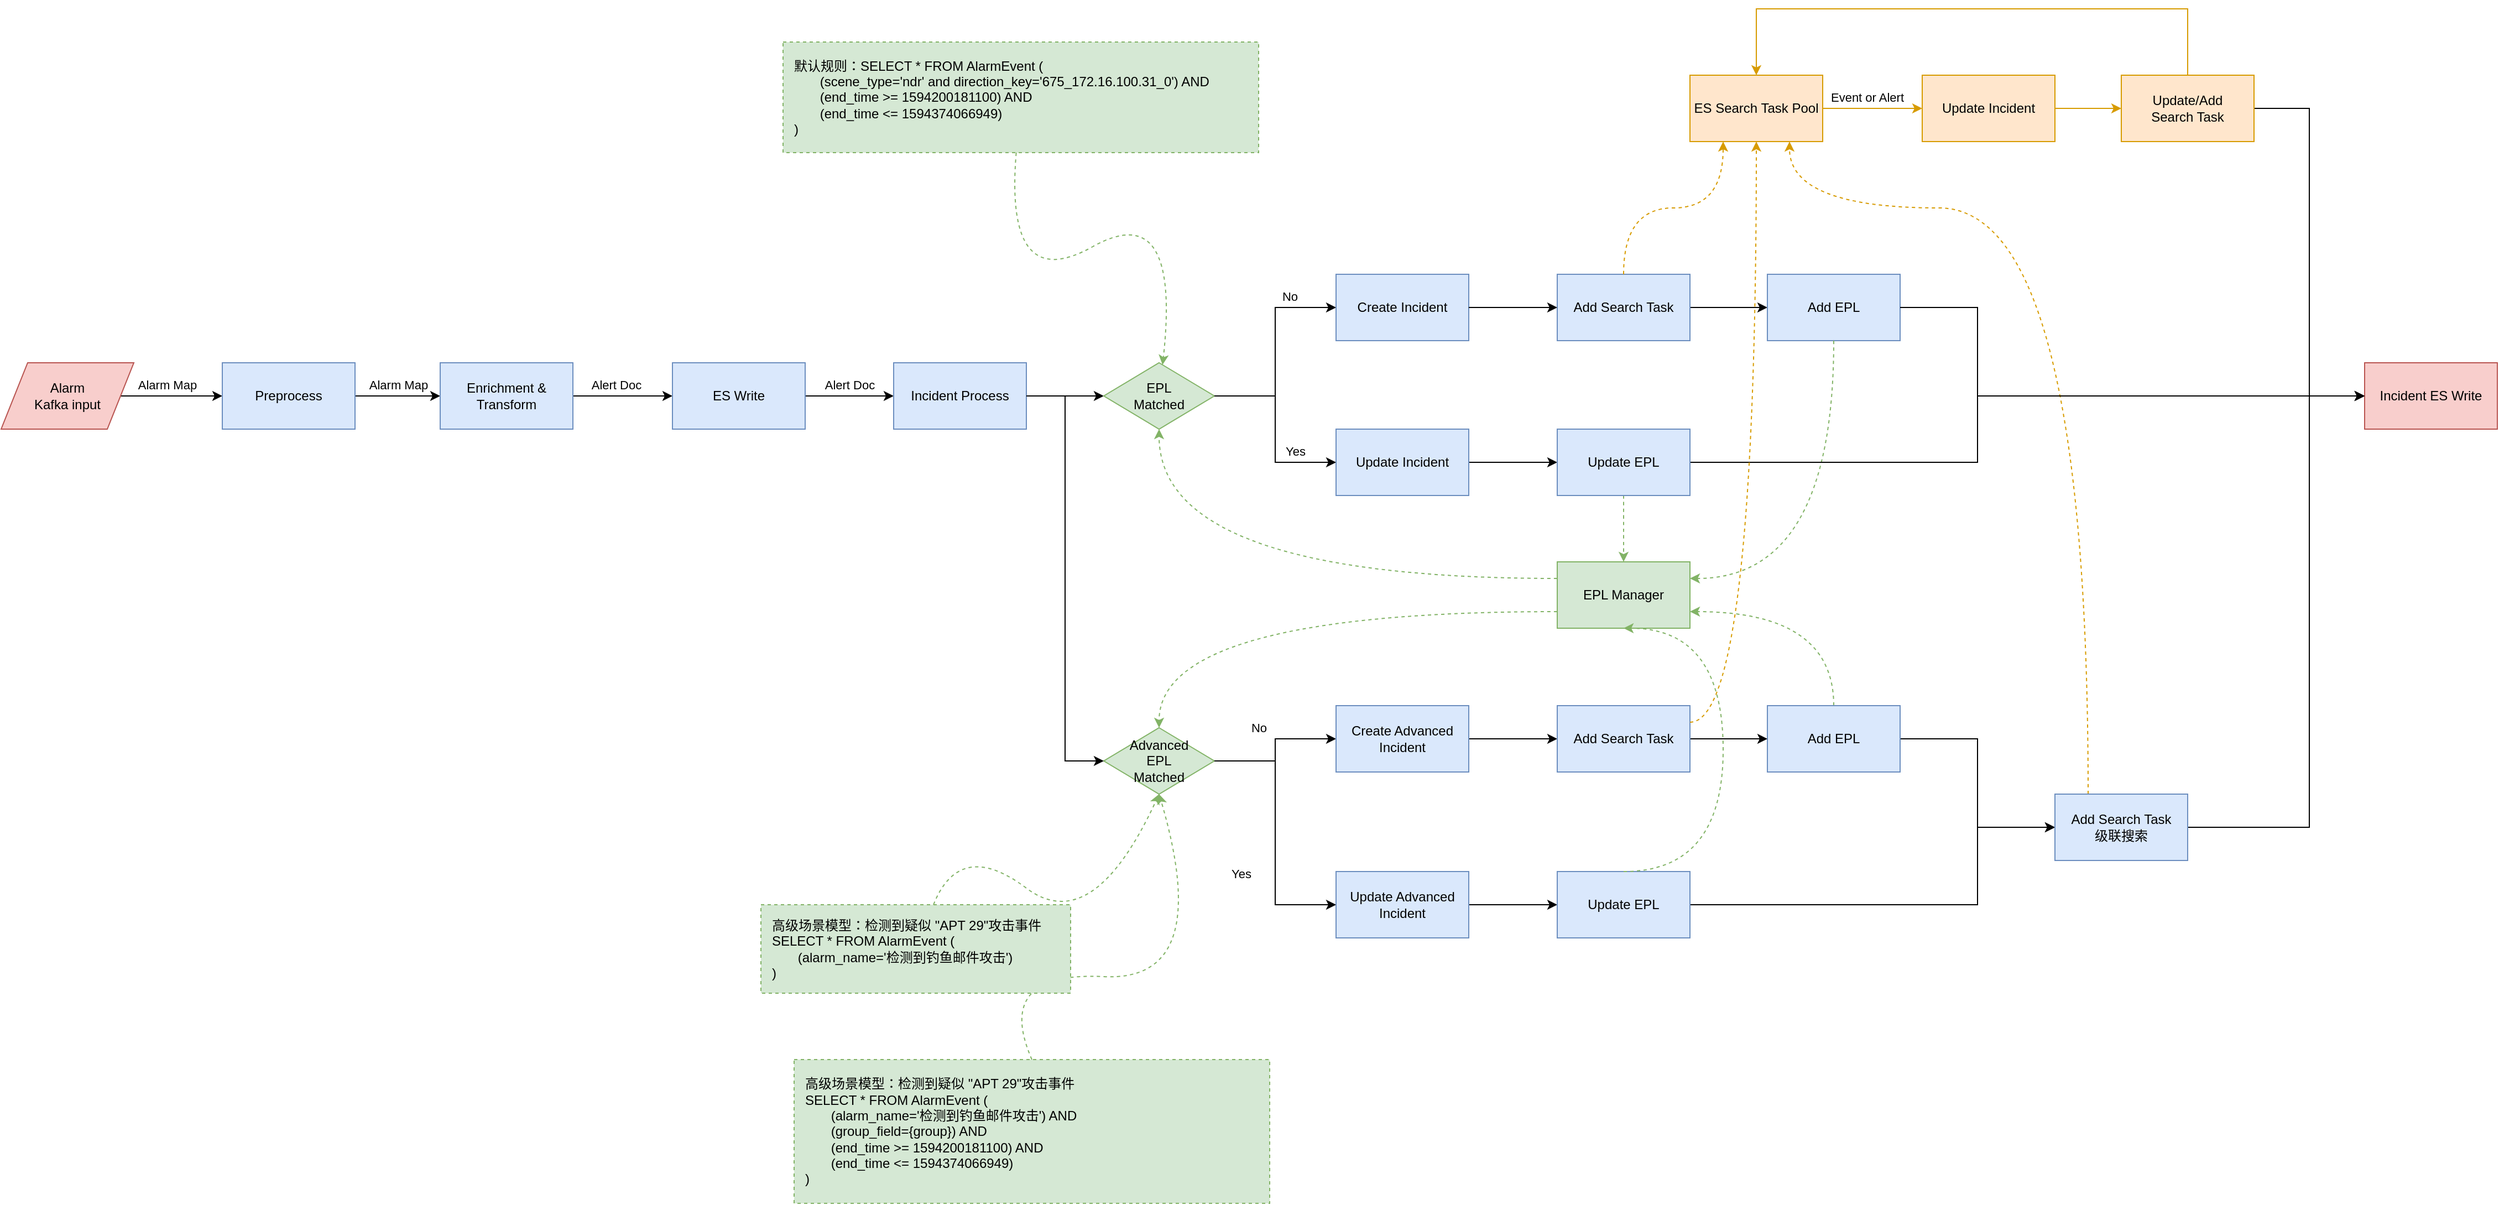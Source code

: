 <mxfile version="13.4.1" type="github">
  <diagram id="548megTz474zO9859vnw" name="Page-1">
    <mxGraphModel dx="2586" dy="1722" grid="1" gridSize="10" guides="1" tooltips="1" connect="1" arrows="1" fold="1" page="1" pageScale="1" pageWidth="827" pageHeight="1169" math="0" shadow="0">
      <root>
        <mxCell id="0" />
        <mxCell id="1" parent="0" />
        <mxCell id="gT7Rm--VZ4cZVHD1lHY0-90" value="" style="edgeStyle=orthogonalEdgeStyle;rounded=0;orthogonalLoop=1;jettySize=auto;html=1;entryX=0.75;entryY=1;entryDx=0;entryDy=0;dashed=1;fillColor=#ffe6cc;strokeColor=#d79b00;exitX=0.25;exitY=0;exitDx=0;exitDy=0;curved=1;" edge="1" parent="1" source="gT7Rm--VZ4cZVHD1lHY0-72" target="gT7Rm--VZ4cZVHD1lHY0-86">
          <mxGeometry relative="1" as="geometry">
            <mxPoint x="560" y="515.0" as="sourcePoint" />
            <mxPoint x="620" y="-10" as="targetPoint" />
            <Array as="points">
              <mxPoint x="910" y="40" />
              <mxPoint x="640" y="40" />
            </Array>
          </mxGeometry>
        </mxCell>
        <mxCell id="gT7Rm--VZ4cZVHD1lHY0-5" value="" style="edgeStyle=orthogonalEdgeStyle;rounded=0;orthogonalLoop=1;jettySize=auto;html=1;" edge="1" parent="1" source="gT7Rm--VZ4cZVHD1lHY0-1" target="gT7Rm--VZ4cZVHD1lHY0-3">
          <mxGeometry relative="1" as="geometry" />
        </mxCell>
        <mxCell id="gT7Rm--VZ4cZVHD1lHY0-6" value="Alarm Map" style="edgeLabel;html=1;align=center;verticalAlign=middle;resizable=0;points=[];" vertex="1" connectable="0" parent="gT7Rm--VZ4cZVHD1lHY0-5">
          <mxGeometry x="-0.239" y="3" relative="1" as="geometry">
            <mxPoint x="7.14" y="-7" as="offset" />
          </mxGeometry>
        </mxCell>
        <mxCell id="gT7Rm--VZ4cZVHD1lHY0-1" value="Alarm&lt;br&gt;Kafka input" style="shape=parallelogram;perimeter=parallelogramPerimeter;whiteSpace=wrap;html=1;fillColor=#f8cecc;strokeColor=#b85450;" vertex="1" parent="1">
          <mxGeometry x="-977" y="180" width="120" height="60" as="geometry" />
        </mxCell>
        <mxCell id="gT7Rm--VZ4cZVHD1lHY0-8" value="" style="edgeStyle=orthogonalEdgeStyle;rounded=0;orthogonalLoop=1;jettySize=auto;html=1;" edge="1" parent="1" source="gT7Rm--VZ4cZVHD1lHY0-3" target="gT7Rm--VZ4cZVHD1lHY0-7">
          <mxGeometry relative="1" as="geometry" />
        </mxCell>
        <mxCell id="gT7Rm--VZ4cZVHD1lHY0-11" value="Alert Doc" style="edgeLabel;html=1;align=center;verticalAlign=middle;resizable=0;points=[];" vertex="1" connectable="0" parent="gT7Rm--VZ4cZVHD1lHY0-8">
          <mxGeometry x="-0.262" y="2" relative="1" as="geometry">
            <mxPoint x="207.17" y="-8" as="offset" />
          </mxGeometry>
        </mxCell>
        <mxCell id="gT7Rm--VZ4cZVHD1lHY0-3" value="Preprocess" style="rounded=0;whiteSpace=wrap;html=1;fillColor=#dae8fc;strokeColor=#6c8ebf;" vertex="1" parent="1">
          <mxGeometry x="-777" y="180" width="120" height="60" as="geometry" />
        </mxCell>
        <mxCell id="gT7Rm--VZ4cZVHD1lHY0-10" value="" style="edgeStyle=orthogonalEdgeStyle;rounded=0;orthogonalLoop=1;jettySize=auto;html=1;" edge="1" parent="1" source="gT7Rm--VZ4cZVHD1lHY0-7" target="gT7Rm--VZ4cZVHD1lHY0-9">
          <mxGeometry relative="1" as="geometry" />
        </mxCell>
        <mxCell id="gT7Rm--VZ4cZVHD1lHY0-7" value="Enrichment &amp;amp; Transform" style="rounded=0;whiteSpace=wrap;html=1;fillColor=#dae8fc;strokeColor=#6c8ebf;" vertex="1" parent="1">
          <mxGeometry x="-580" y="180" width="120" height="60" as="geometry" />
        </mxCell>
        <mxCell id="gT7Rm--VZ4cZVHD1lHY0-15" value="" style="edgeStyle=orthogonalEdgeStyle;rounded=0;orthogonalLoop=1;jettySize=auto;html=1;" edge="1" parent="1" source="gT7Rm--VZ4cZVHD1lHY0-9" target="gT7Rm--VZ4cZVHD1lHY0-14">
          <mxGeometry relative="1" as="geometry" />
        </mxCell>
        <mxCell id="gT7Rm--VZ4cZVHD1lHY0-9" value="ES Write" style="rounded=0;whiteSpace=wrap;html=1;fillColor=#dae8fc;strokeColor=#6c8ebf;" vertex="1" parent="1">
          <mxGeometry x="-370" y="180" width="120" height="60" as="geometry" />
        </mxCell>
        <mxCell id="gT7Rm--VZ4cZVHD1lHY0-18" value="" style="edgeStyle=orthogonalEdgeStyle;rounded=0;orthogonalLoop=1;jettySize=auto;html=1;" edge="1" parent="1" source="gT7Rm--VZ4cZVHD1lHY0-14" target="gT7Rm--VZ4cZVHD1lHY0-17">
          <mxGeometry relative="1" as="geometry" />
        </mxCell>
        <mxCell id="gT7Rm--VZ4cZVHD1lHY0-14" value="Incident Process" style="rounded=0;whiteSpace=wrap;html=1;fillColor=#dae8fc;strokeColor=#6c8ebf;" vertex="1" parent="1">
          <mxGeometry x="-170" y="180" width="120" height="60" as="geometry" />
        </mxCell>
        <mxCell id="gT7Rm--VZ4cZVHD1lHY0-12" value="Alarm Map" style="edgeLabel;html=1;align=center;verticalAlign=middle;resizable=0;points=[];" vertex="1" connectable="0" parent="1">
          <mxGeometry x="-609.998" y="200" as="geometry">
            <mxPoint x="-8" as="offset" />
          </mxGeometry>
        </mxCell>
        <mxCell id="gT7Rm--VZ4cZVHD1lHY0-27" value="" style="edgeStyle=orthogonalEdgeStyle;rounded=0;orthogonalLoop=1;jettySize=auto;html=1;" edge="1" parent="1" source="gT7Rm--VZ4cZVHD1lHY0-54" target="gT7Rm--VZ4cZVHD1lHY0-23">
          <mxGeometry relative="1" as="geometry" />
        </mxCell>
        <mxCell id="gT7Rm--VZ4cZVHD1lHY0-13" value="Create Incident" style="rounded=0;whiteSpace=wrap;html=1;fillColor=#dae8fc;strokeColor=#6c8ebf;" vertex="1" parent="1">
          <mxGeometry x="230" y="100" width="120" height="60" as="geometry" />
        </mxCell>
        <mxCell id="gT7Rm--VZ4cZVHD1lHY0-16" value="Alert Doc" style="edgeLabel;html=1;align=center;verticalAlign=middle;resizable=0;points=[];" vertex="1" connectable="0" parent="1">
          <mxGeometry x="-209.997" y="200" as="geometry" />
        </mxCell>
        <mxCell id="gT7Rm--VZ4cZVHD1lHY0-17" value="EPL&lt;br&gt;Matched" style="rhombus;whiteSpace=wrap;html=1;fillColor=#d5e8d4;strokeColor=#82b366;" vertex="1" parent="1">
          <mxGeometry x="20" y="180" width="100" height="60" as="geometry" />
        </mxCell>
        <mxCell id="gT7Rm--VZ4cZVHD1lHY0-21" value="" style="edgeStyle=orthogonalEdgeStyle;rounded=0;orthogonalLoop=1;jettySize=auto;html=1;exitX=1;exitY=0.5;exitDx=0;exitDy=0;entryX=0;entryY=0.5;entryDx=0;entryDy=0;" edge="1" parent="1" source="gT7Rm--VZ4cZVHD1lHY0-17" target="gT7Rm--VZ4cZVHD1lHY0-13">
          <mxGeometry relative="1" as="geometry">
            <mxPoint x="-40" y="220" as="sourcePoint" />
            <mxPoint x="20" y="220" as="targetPoint" />
          </mxGeometry>
        </mxCell>
        <mxCell id="gT7Rm--VZ4cZVHD1lHY0-22" value="No" style="edgeLabel;html=1;align=center;verticalAlign=middle;resizable=0;points=[];" vertex="1" connectable="0" parent="gT7Rm--VZ4cZVHD1lHY0-21">
          <mxGeometry x="0.515" relative="1" as="geometry">
            <mxPoint x="3.45" y="-10.03" as="offset" />
          </mxGeometry>
        </mxCell>
        <mxCell id="gT7Rm--VZ4cZVHD1lHY0-23" value="Add EPL" style="rounded=0;whiteSpace=wrap;html=1;fillColor=#dae8fc;strokeColor=#6c8ebf;" vertex="1" parent="1">
          <mxGeometry x="620" y="100" width="120" height="60" as="geometry" />
        </mxCell>
        <mxCell id="gT7Rm--VZ4cZVHD1lHY0-58" value="" style="edgeStyle=orthogonalEdgeStyle;rounded=0;orthogonalLoop=1;jettySize=auto;html=1;strokeWidth=1;fillColor=#d5e8d4;strokeColor=#82b366;dashed=1;exitX=0;exitY=0.75;exitDx=0;exitDy=0;entryX=0.5;entryY=0;entryDx=0;entryDy=0;curved=1;" edge="1" parent="1" source="gT7Rm--VZ4cZVHD1lHY0-24" target="gT7Rm--VZ4cZVHD1lHY0-39">
          <mxGeometry relative="1" as="geometry">
            <mxPoint x="630" y="390" as="targetPoint" />
          </mxGeometry>
        </mxCell>
        <mxCell id="gT7Rm--VZ4cZVHD1lHY0-24" value="EPL Manager" style="rounded=0;whiteSpace=wrap;html=1;fillColor=#d5e8d4;strokeColor=#82b366;" vertex="1" parent="1">
          <mxGeometry x="430" y="360" width="120" height="60" as="geometry" />
        </mxCell>
        <mxCell id="gT7Rm--VZ4cZVHD1lHY0-25" value="" style="edgeStyle=orthogonalEdgeStyle;rounded=0;orthogonalLoop=1;jettySize=auto;html=1;exitX=0;exitY=0.25;exitDx=0;exitDy=0;dashed=1;entryX=0.5;entryY=1;entryDx=0;entryDy=0;fillColor=#d5e8d4;strokeColor=#82b366;curved=1;" edge="1" parent="1" source="gT7Rm--VZ4cZVHD1lHY0-24" target="gT7Rm--VZ4cZVHD1lHY0-17">
          <mxGeometry relative="1" as="geometry">
            <mxPoint x="-40" y="220" as="sourcePoint" />
            <mxPoint x="60" y="250" as="targetPoint" />
          </mxGeometry>
        </mxCell>
        <mxCell id="gT7Rm--VZ4cZVHD1lHY0-26" value="" style="edgeStyle=orthogonalEdgeStyle;rounded=0;orthogonalLoop=1;jettySize=auto;html=1;entryX=1;entryY=0.25;entryDx=0;entryDy=0;dashed=1;fillColor=#d5e8d4;strokeColor=#82b366;exitX=0.5;exitY=1;exitDx=0;exitDy=0;curved=1;" edge="1" parent="1" source="gT7Rm--VZ4cZVHD1lHY0-23" target="gT7Rm--VZ4cZVHD1lHY0-24">
          <mxGeometry relative="1" as="geometry">
            <mxPoint x="460" y="180" as="sourcePoint" />
            <mxPoint x="70" y="190" as="targetPoint" />
          </mxGeometry>
        </mxCell>
        <mxCell id="gT7Rm--VZ4cZVHD1lHY0-32" value="" style="edgeStyle=orthogonalEdgeStyle;rounded=0;orthogonalLoop=1;jettySize=auto;html=1;" edge="1" parent="1" source="gT7Rm--VZ4cZVHD1lHY0-28" target="gT7Rm--VZ4cZVHD1lHY0-31">
          <mxGeometry relative="1" as="geometry" />
        </mxCell>
        <mxCell id="gT7Rm--VZ4cZVHD1lHY0-38" style="edgeStyle=orthogonalEdgeStyle;rounded=0;orthogonalLoop=1;jettySize=auto;html=1;exitX=0.5;exitY=1;exitDx=0;exitDy=0;dashed=1;entryX=0.5;entryY=0;entryDx=0;entryDy=0;fillColor=#d5e8d4;strokeColor=#82b366;curved=1;" edge="1" parent="1" source="gT7Rm--VZ4cZVHD1lHY0-31" target="gT7Rm--VZ4cZVHD1lHY0-24">
          <mxGeometry relative="1" as="geometry">
            <mxPoint x="130" y="390" as="targetPoint" />
          </mxGeometry>
        </mxCell>
        <mxCell id="gT7Rm--VZ4cZVHD1lHY0-28" value="Update Incident" style="rounded=0;whiteSpace=wrap;html=1;fillColor=#dae8fc;strokeColor=#6c8ebf;" vertex="1" parent="1">
          <mxGeometry x="230" y="240" width="120" height="60" as="geometry" />
        </mxCell>
        <mxCell id="gT7Rm--VZ4cZVHD1lHY0-29" value="" style="edgeStyle=orthogonalEdgeStyle;rounded=0;orthogonalLoop=1;jettySize=auto;html=1;entryX=0;entryY=0.5;entryDx=0;entryDy=0;exitX=1;exitY=0.5;exitDx=0;exitDy=0;" edge="1" parent="1" source="gT7Rm--VZ4cZVHD1lHY0-17" target="gT7Rm--VZ4cZVHD1lHY0-28">
          <mxGeometry relative="1" as="geometry">
            <mxPoint x="120" y="210" as="sourcePoint" />
            <mxPoint x="240" y="160" as="targetPoint" />
          </mxGeometry>
        </mxCell>
        <mxCell id="gT7Rm--VZ4cZVHD1lHY0-30" value="Yes" style="edgeLabel;html=1;align=center;verticalAlign=middle;resizable=0;points=[];" vertex="1" connectable="0" parent="gT7Rm--VZ4cZVHD1lHY0-29">
          <mxGeometry x="0.515" relative="1" as="geometry">
            <mxPoint x="3.45" y="-10.03" as="offset" />
          </mxGeometry>
        </mxCell>
        <mxCell id="gT7Rm--VZ4cZVHD1lHY0-37" style="edgeStyle=orthogonalEdgeStyle;rounded=0;orthogonalLoop=1;jettySize=auto;html=1;exitX=1;exitY=0.5;exitDx=0;exitDy=0;entryX=0;entryY=0.5;entryDx=0;entryDy=0;" edge="1" parent="1" source="gT7Rm--VZ4cZVHD1lHY0-31" target="gT7Rm--VZ4cZVHD1lHY0-33">
          <mxGeometry relative="1" as="geometry">
            <Array as="points">
              <mxPoint x="810" y="270" />
              <mxPoint x="810" y="210" />
            </Array>
          </mxGeometry>
        </mxCell>
        <mxCell id="gT7Rm--VZ4cZVHD1lHY0-31" value="Update EPL" style="rounded=0;whiteSpace=wrap;html=1;fillColor=#dae8fc;strokeColor=#6c8ebf;" vertex="1" parent="1">
          <mxGeometry x="430" y="240" width="120" height="60" as="geometry" />
        </mxCell>
        <mxCell id="gT7Rm--VZ4cZVHD1lHY0-33" value="Incident ES Write" style="rounded=0;whiteSpace=wrap;html=1;fillColor=#f8cecc;strokeColor=#b85450;" vertex="1" parent="1">
          <mxGeometry x="1160" y="180" width="120" height="60" as="geometry" />
        </mxCell>
        <mxCell id="gT7Rm--VZ4cZVHD1lHY0-36" value="" style="edgeStyle=orthogonalEdgeStyle;rounded=0;orthogonalLoop=1;jettySize=auto;html=1;exitX=1;exitY=0.5;exitDx=0;exitDy=0;entryX=0;entryY=0.5;entryDx=0;entryDy=0;" edge="1" parent="1" source="gT7Rm--VZ4cZVHD1lHY0-23" target="gT7Rm--VZ4cZVHD1lHY0-33">
          <mxGeometry relative="1" as="geometry">
            <mxPoint x="360" y="160" as="sourcePoint" />
            <mxPoint x="410" y="160" as="targetPoint" />
            <Array as="points">
              <mxPoint x="810" y="130" />
              <mxPoint x="810" y="210" />
            </Array>
          </mxGeometry>
        </mxCell>
        <mxCell id="gT7Rm--VZ4cZVHD1lHY0-51" value="" style="edgeStyle=orthogonalEdgeStyle;rounded=0;orthogonalLoop=1;jettySize=auto;html=1;entryX=0;entryY=0.5;entryDx=0;entryDy=0;" edge="1" parent="1" source="gT7Rm--VZ4cZVHD1lHY0-39" target="gT7Rm--VZ4cZVHD1lHY0-49">
          <mxGeometry relative="1" as="geometry">
            <mxPoint x="740" y="580" as="targetPoint" />
          </mxGeometry>
        </mxCell>
        <mxCell id="gT7Rm--VZ4cZVHD1lHY0-59" value="No" style="edgeLabel;html=1;align=center;verticalAlign=middle;resizable=0;points=[];direction=east;" vertex="1" connectable="0" parent="gT7Rm--VZ4cZVHD1lHY0-51">
          <mxGeometry x="0.392" relative="1" as="geometry">
            <mxPoint x="-30.83" y="-10" as="offset" />
          </mxGeometry>
        </mxCell>
        <mxCell id="gT7Rm--VZ4cZVHD1lHY0-39" value="Advanced&lt;br&gt;EPL&lt;br&gt;Matched" style="rhombus;whiteSpace=wrap;html=1;fillColor=#d5e8d4;strokeColor=#82b366;direction=east;" vertex="1" parent="1">
          <mxGeometry x="20" y="510" width="100" height="60" as="geometry" />
        </mxCell>
        <mxCell id="gT7Rm--VZ4cZVHD1lHY0-43" value="默认规则：SELECT * FROM AlarmEvent (&lt;br&gt;&amp;nbsp; &amp;nbsp; &amp;nbsp; &amp;nbsp;(scene_type=&#39;ndr&#39; and direction_key=&#39;675_172.16.100.31_0&#39;) AND &lt;br&gt;&amp;nbsp; &amp;nbsp; &amp;nbsp; &amp;nbsp;(end_time &amp;gt;= 1594200181100) AND&lt;br&gt;&amp;nbsp; &amp;nbsp; &amp;nbsp; &amp;nbsp;(end_time &amp;lt;= 1594374066949)&lt;br&gt;)" style="text;html=1;align=left;verticalAlign=middle;whiteSpace=wrap;rounded=0;fillColor=#d5e8d4;strokeColor=#82b366;spacing=10;dashed=1;" vertex="1" parent="1">
          <mxGeometry x="-270" y="-110" width="430" height="100" as="geometry" />
        </mxCell>
        <mxCell id="gT7Rm--VZ4cZVHD1lHY0-45" value="" style="curved=1;endArrow=classic;html=1;dashed=1;fillColor=#d5e8d4;strokeColor=#82b366;" edge="1" parent="1" source="gT7Rm--VZ4cZVHD1lHY0-43" target="gT7Rm--VZ4cZVHD1lHY0-17">
          <mxGeometry width="50" height="50" relative="1" as="geometry">
            <mxPoint x="420" y="290" as="sourcePoint" />
            <mxPoint x="470" y="240" as="targetPoint" />
            <Array as="points">
              <mxPoint x="-70" y="120" />
              <mxPoint x="90" y="30" />
            </Array>
          </mxGeometry>
        </mxCell>
        <mxCell id="gT7Rm--VZ4cZVHD1lHY0-46" value="高级场景模型：检测到疑似 &quot;APT 29&quot;攻击事件&lt;br&gt;SELECT * FROM AlarmEvent (&lt;br&gt;&amp;nbsp; &amp;nbsp; &amp;nbsp; &amp;nbsp;(alarm_name=&#39;检测到钓鱼邮件攻击&#39;) AND&lt;br&gt;&amp;nbsp; &amp;nbsp; &amp;nbsp; &amp;nbsp;(group_field={group}) AND&amp;nbsp;&amp;nbsp;&lt;br&gt;&amp;nbsp; &amp;nbsp; &amp;nbsp; &amp;nbsp;(end_time &amp;gt;= 1594200181100) AND&lt;br&gt;&amp;nbsp; &amp;nbsp; &amp;nbsp; &amp;nbsp;(end_time &amp;lt;= 1594374066949)&lt;br&gt;)" style="text;html=1;align=left;verticalAlign=middle;whiteSpace=wrap;rounded=0;fillColor=#d5e8d4;strokeColor=#82b366;spacing=10;dashed=1;direction=east;" vertex="1" parent="1">
          <mxGeometry x="-260" y="810" width="430" height="130" as="geometry" />
        </mxCell>
        <mxCell id="gT7Rm--VZ4cZVHD1lHY0-48" value="" style="curved=1;endArrow=classic;html=1;dashed=1;exitX=0.5;exitY=0;exitDx=0;exitDy=0;entryX=0.5;entryY=1;entryDx=0;entryDy=0;fillColor=#d5e8d4;strokeColor=#82b366;" edge="1" parent="1" source="gT7Rm--VZ4cZVHD1lHY0-46" target="gT7Rm--VZ4cZVHD1lHY0-39">
          <mxGeometry width="50" height="50" relative="1" as="geometry">
            <mxPoint x="88.12" y="750.99" as="sourcePoint" />
            <mxPoint x="-476.875" y="231.875" as="targetPoint" />
            <Array as="points">
              <mxPoint x="-80" y="730" />
              <mxPoint x="120" y="740" />
            </Array>
          </mxGeometry>
        </mxCell>
        <mxCell id="gT7Rm--VZ4cZVHD1lHY0-62" value="" style="edgeStyle=orthogonalEdgeStyle;rounded=0;orthogonalLoop=1;jettySize=auto;html=1;strokeWidth=1;" edge="1" parent="1" source="gT7Rm--VZ4cZVHD1lHY0-49" target="gT7Rm--VZ4cZVHD1lHY0-61">
          <mxGeometry relative="1" as="geometry" />
        </mxCell>
        <mxCell id="gT7Rm--VZ4cZVHD1lHY0-49" value="Create Advanced Incident" style="rounded=0;whiteSpace=wrap;html=1;fillColor=#dae8fc;strokeColor=#6c8ebf;direction=east;" vertex="1" parent="1">
          <mxGeometry x="230" y="490" width="120" height="60" as="geometry" />
        </mxCell>
        <mxCell id="gT7Rm--VZ4cZVHD1lHY0-54" value="Add Search Task&lt;br&gt;" style="rounded=0;whiteSpace=wrap;html=1;fillColor=#dae8fc;strokeColor=#6c8ebf;" vertex="1" parent="1">
          <mxGeometry x="430" y="100" width="120" height="60" as="geometry" />
        </mxCell>
        <mxCell id="gT7Rm--VZ4cZVHD1lHY0-55" value="" style="edgeStyle=orthogonalEdgeStyle;rounded=0;orthogonalLoop=1;jettySize=auto;html=1;" edge="1" parent="1" source="gT7Rm--VZ4cZVHD1lHY0-13" target="gT7Rm--VZ4cZVHD1lHY0-54">
          <mxGeometry relative="1" as="geometry">
            <mxPoint x="350" y="130" as="sourcePoint" />
            <mxPoint x="620" y="130" as="targetPoint" />
          </mxGeometry>
        </mxCell>
        <mxCell id="gT7Rm--VZ4cZVHD1lHY0-65" value="" style="edgeStyle=orthogonalEdgeStyle;rounded=0;orthogonalLoop=1;jettySize=auto;html=1;strokeWidth=1;entryX=1;entryY=0.75;entryDx=0;entryDy=0;exitX=0.5;exitY=0;exitDx=0;exitDy=0;fillColor=#d5e8d4;strokeColor=#82b366;dashed=1;curved=1;" edge="1" parent="1" source="gT7Rm--VZ4cZVHD1lHY0-60" target="gT7Rm--VZ4cZVHD1lHY0-24">
          <mxGeometry relative="1" as="geometry">
            <mxPoint x="220" y="410" as="targetPoint" />
          </mxGeometry>
        </mxCell>
        <mxCell id="gT7Rm--VZ4cZVHD1lHY0-81" value="" style="edgeStyle=orthogonalEdgeStyle;rounded=0;orthogonalLoop=1;jettySize=auto;html=1;strokeWidth=1;entryX=0;entryY=0.5;entryDx=0;entryDy=0;" edge="1" parent="1" source="gT7Rm--VZ4cZVHD1lHY0-60" target="gT7Rm--VZ4cZVHD1lHY0-72">
          <mxGeometry relative="1" as="geometry">
            <mxPoint x="820" y="520" as="targetPoint" />
          </mxGeometry>
        </mxCell>
        <mxCell id="gT7Rm--VZ4cZVHD1lHY0-60" value="Add EPL" style="rounded=0;whiteSpace=wrap;html=1;fillColor=#dae8fc;strokeColor=#6c8ebf;direction=east;" vertex="1" parent="1">
          <mxGeometry x="620" y="490" width="120" height="60" as="geometry" />
        </mxCell>
        <mxCell id="gT7Rm--VZ4cZVHD1lHY0-63" value="" style="edgeStyle=orthogonalEdgeStyle;rounded=0;orthogonalLoop=1;jettySize=auto;html=1;strokeWidth=1;" edge="1" parent="1" source="gT7Rm--VZ4cZVHD1lHY0-61" target="gT7Rm--VZ4cZVHD1lHY0-60">
          <mxGeometry relative="1" as="geometry" />
        </mxCell>
        <mxCell id="gT7Rm--VZ4cZVHD1lHY0-61" value="Add Search Task" style="rounded=0;whiteSpace=wrap;html=1;fillColor=#dae8fc;strokeColor=#6c8ebf;direction=east;" vertex="1" parent="1">
          <mxGeometry x="430" y="490" width="120" height="60" as="geometry" />
        </mxCell>
        <mxCell id="gT7Rm--VZ4cZVHD1lHY0-71" value="" style="edgeStyle=orthogonalEdgeStyle;rounded=0;orthogonalLoop=1;jettySize=auto;html=1;strokeWidth=1;" edge="1" parent="1" source="gT7Rm--VZ4cZVHD1lHY0-67" target="gT7Rm--VZ4cZVHD1lHY0-70">
          <mxGeometry relative="1" as="geometry" />
        </mxCell>
        <mxCell id="gT7Rm--VZ4cZVHD1lHY0-67" value="Update Advanced Incident" style="rounded=0;whiteSpace=wrap;html=1;fillColor=#dae8fc;strokeColor=#6c8ebf;direction=east;" vertex="1" parent="1">
          <mxGeometry x="230" y="640" width="120" height="60" as="geometry" />
        </mxCell>
        <mxCell id="gT7Rm--VZ4cZVHD1lHY0-68" value="" style="edgeStyle=orthogonalEdgeStyle;rounded=0;orthogonalLoop=1;jettySize=auto;html=1;entryX=0;entryY=0.5;entryDx=0;entryDy=0;exitX=1;exitY=0.5;exitDx=0;exitDy=0;" edge="1" parent="1" source="gT7Rm--VZ4cZVHD1lHY0-39" target="gT7Rm--VZ4cZVHD1lHY0-67">
          <mxGeometry relative="1" as="geometry">
            <mxPoint x="820" y="580" as="sourcePoint" />
            <mxPoint x="690" y="530" as="targetPoint" />
          </mxGeometry>
        </mxCell>
        <mxCell id="gT7Rm--VZ4cZVHD1lHY0-69" value="Yes" style="edgeLabel;html=1;align=center;verticalAlign=middle;resizable=0;points=[];direction=east;" vertex="1" connectable="0" parent="gT7Rm--VZ4cZVHD1lHY0-68">
          <mxGeometry x="0.392" relative="1" as="geometry">
            <mxPoint x="-30.83" y="-10" as="offset" />
          </mxGeometry>
        </mxCell>
        <mxCell id="gT7Rm--VZ4cZVHD1lHY0-79" value="" style="edgeStyle=orthogonalEdgeStyle;rounded=0;orthogonalLoop=1;jettySize=auto;html=1;strokeWidth=1;entryX=0;entryY=0.5;entryDx=0;entryDy=0;exitX=1;exitY=0.5;exitDx=0;exitDy=0;" edge="1" parent="1" source="gT7Rm--VZ4cZVHD1lHY0-70" target="gT7Rm--VZ4cZVHD1lHY0-72">
          <mxGeometry relative="1" as="geometry">
            <mxPoint x="630" y="650" as="targetPoint" />
            <Array as="points">
              <mxPoint x="810" y="670" />
              <mxPoint x="810" y="600" />
            </Array>
          </mxGeometry>
        </mxCell>
        <mxCell id="gT7Rm--VZ4cZVHD1lHY0-70" value="Update EPL" style="rounded=0;whiteSpace=wrap;html=1;fillColor=#dae8fc;strokeColor=#6c8ebf;direction=east;" vertex="1" parent="1">
          <mxGeometry x="430" y="640" width="120" height="60" as="geometry" />
        </mxCell>
        <mxCell id="gT7Rm--VZ4cZVHD1lHY0-82" value="" style="edgeStyle=orthogonalEdgeStyle;rounded=0;orthogonalLoop=1;jettySize=auto;html=1;strokeWidth=1;entryX=0;entryY=0.5;entryDx=0;entryDy=0;" edge="1" parent="1" source="gT7Rm--VZ4cZVHD1lHY0-72" target="gT7Rm--VZ4cZVHD1lHY0-33">
          <mxGeometry relative="1" as="geometry">
            <mxPoint x="1040" y="600" as="targetPoint" />
            <Array as="points">
              <mxPoint x="1110" y="600" />
              <mxPoint x="1110" y="210" />
            </Array>
          </mxGeometry>
        </mxCell>
        <mxCell id="gT7Rm--VZ4cZVHD1lHY0-72" value="Add Search Task&lt;br&gt;级联搜索" style="rounded=0;whiteSpace=wrap;html=1;fillColor=#dae8fc;strokeColor=#6c8ebf;direction=east;" vertex="1" parent="1">
          <mxGeometry x="880" y="570" width="120" height="60" as="geometry" />
        </mxCell>
        <mxCell id="gT7Rm--VZ4cZVHD1lHY0-73" value="" style="edgeStyle=orthogonalEdgeStyle;rounded=0;orthogonalLoop=1;jettySize=auto;html=1;exitX=1;exitY=0.5;exitDx=0;exitDy=0;entryX=0;entryY=0.5;entryDx=0;entryDy=0;" edge="1" parent="1" source="gT7Rm--VZ4cZVHD1lHY0-14" target="gT7Rm--VZ4cZVHD1lHY0-39">
          <mxGeometry relative="1" as="geometry">
            <mxPoint x="-40.0" y="220" as="sourcePoint" />
            <mxPoint x="30.0" y="220" as="targetPoint" />
          </mxGeometry>
        </mxCell>
        <mxCell id="gT7Rm--VZ4cZVHD1lHY0-74" value="高级场景模型：检测到疑似 &quot;APT 29&quot;攻击事件&lt;br&gt;SELECT * FROM AlarmEvent (&lt;br&gt;&amp;nbsp; &amp;nbsp; &amp;nbsp; &amp;nbsp;(alarm_name=&#39;检测到钓鱼邮件攻击&#39;)&amp;nbsp;&lt;br&gt;)" style="text;html=1;align=left;verticalAlign=middle;whiteSpace=wrap;rounded=0;fillColor=#d5e8d4;strokeColor=#82b366;spacing=10;dashed=1;direction=east;" vertex="1" parent="1">
          <mxGeometry x="-290" y="670" width="280" height="80" as="geometry" />
        </mxCell>
        <mxCell id="gT7Rm--VZ4cZVHD1lHY0-75" value="" style="curved=1;endArrow=classic;html=1;dashed=1;entryX=0.5;entryY=1;entryDx=0;entryDy=0;fillColor=#d5e8d4;strokeColor=#82b366;" edge="1" parent="1" source="gT7Rm--VZ4cZVHD1lHY0-74" target="gT7Rm--VZ4cZVHD1lHY0-39">
          <mxGeometry width="50" height="50" relative="1" as="geometry">
            <mxPoint x="-35" y="820" as="sourcePoint" />
            <mxPoint x="80" y="580" as="targetPoint" />
            <Array as="points">
              <mxPoint x="-110" y="610" />
              <mxPoint x="10" y="700" />
            </Array>
          </mxGeometry>
        </mxCell>
        <mxCell id="gT7Rm--VZ4cZVHD1lHY0-76" style="edgeStyle=orthogonalEdgeStyle;rounded=0;orthogonalLoop=1;jettySize=auto;html=1;exitX=0.5;exitY=0;exitDx=0;exitDy=0;dashed=1;entryX=0.5;entryY=1;entryDx=0;entryDy=0;fillColor=#d5e8d4;strokeColor=#82b366;curved=1;" edge="1" parent="1" source="gT7Rm--VZ4cZVHD1lHY0-70" target="gT7Rm--VZ4cZVHD1lHY0-24">
          <mxGeometry relative="1" as="geometry">
            <mxPoint x="500" y="310.0" as="sourcePoint" />
            <mxPoint x="500" y="370.0" as="targetPoint" />
            <Array as="points">
              <mxPoint x="580" y="640" />
              <mxPoint x="580" y="420" />
            </Array>
          </mxGeometry>
        </mxCell>
        <mxCell id="gT7Rm--VZ4cZVHD1lHY0-86" value="ES Search Task Pool" style="rounded=0;whiteSpace=wrap;html=1;fillColor=#ffe6cc;strokeColor=#d79b00;" vertex="1" parent="1">
          <mxGeometry x="550" y="-80" width="120" height="60" as="geometry" />
        </mxCell>
        <mxCell id="gT7Rm--VZ4cZVHD1lHY0-87" value="" style="edgeStyle=orthogonalEdgeStyle;rounded=0;orthogonalLoop=1;jettySize=auto;html=1;entryX=0.25;entryY=1;entryDx=0;entryDy=0;dashed=1;fillColor=#ffe6cc;strokeColor=#d79b00;curved=1;exitX=0.5;exitY=0;exitDx=0;exitDy=0;" edge="1" parent="1" source="gT7Rm--VZ4cZVHD1lHY0-54" target="gT7Rm--VZ4cZVHD1lHY0-86">
          <mxGeometry relative="1" as="geometry">
            <mxPoint x="510" y="90" as="sourcePoint" />
            <mxPoint x="560" y="385" as="targetPoint" />
            <Array as="points">
              <mxPoint x="490" y="40" />
              <mxPoint x="580" y="40" />
            </Array>
          </mxGeometry>
        </mxCell>
        <mxCell id="gT7Rm--VZ4cZVHD1lHY0-89" value="" style="edgeStyle=orthogonalEdgeStyle;rounded=0;orthogonalLoop=1;jettySize=auto;html=1;entryX=0.5;entryY=1;entryDx=0;entryDy=0;dashed=1;fillColor=#ffe6cc;strokeColor=#d79b00;exitX=1;exitY=0.25;exitDx=0;exitDy=0;curved=1;" edge="1" parent="1" source="gT7Rm--VZ4cZVHD1lHY0-61" target="gT7Rm--VZ4cZVHD1lHY0-86">
          <mxGeometry relative="1" as="geometry">
            <mxPoint x="560" y="125.0" as="sourcePoint" />
            <mxPoint x="630" y="2.274e-13" as="targetPoint" />
          </mxGeometry>
        </mxCell>
        <mxCell id="gT7Rm--VZ4cZVHD1lHY0-103" value="" style="edgeStyle=orthogonalEdgeStyle;rounded=0;sketch=0;orthogonalLoop=1;jettySize=auto;html=1;shadow=0;strokeWidth=1;fillColor=#ffe6cc;strokeColor=#d79b00;" edge="1" parent="1" source="gT7Rm--VZ4cZVHD1lHY0-91" target="gT7Rm--VZ4cZVHD1lHY0-102">
          <mxGeometry relative="1" as="geometry" />
        </mxCell>
        <mxCell id="gT7Rm--VZ4cZVHD1lHY0-91" value="Update Incident" style="rounded=0;whiteSpace=wrap;html=1;fillColor=#ffe6cc;strokeColor=#d79b00;" vertex="1" parent="1">
          <mxGeometry x="760" y="-80" width="120" height="60" as="geometry" />
        </mxCell>
        <mxCell id="gT7Rm--VZ4cZVHD1lHY0-97" value="" style="edgeStyle=orthogonalEdgeStyle;rounded=0;orthogonalLoop=1;jettySize=auto;html=1;exitX=1;exitY=0.5;exitDx=0;exitDy=0;entryX=0;entryY=0.5;entryDx=0;entryDy=0;fillColor=#ffe6cc;strokeColor=#d79b00;" edge="1" parent="1" source="gT7Rm--VZ4cZVHD1lHY0-86" target="gT7Rm--VZ4cZVHD1lHY0-91">
          <mxGeometry relative="1" as="geometry">
            <mxPoint x="360" y="140" as="sourcePoint" />
            <mxPoint x="440" y="140" as="targetPoint" />
          </mxGeometry>
        </mxCell>
        <mxCell id="gT7Rm--VZ4cZVHD1lHY0-98" value="Event or Alert" style="edgeLabel;html=1;align=center;verticalAlign=middle;resizable=0;points=[];" vertex="1" connectable="0" parent="gT7Rm--VZ4cZVHD1lHY0-97">
          <mxGeometry x="-0.186" y="-1" relative="1" as="geometry">
            <mxPoint x="3" y="-11" as="offset" />
          </mxGeometry>
        </mxCell>
        <mxCell id="gT7Rm--VZ4cZVHD1lHY0-100" value="" style="edgeStyle=orthogonalEdgeStyle;rounded=0;orthogonalLoop=1;jettySize=auto;html=1;exitX=1;exitY=0.5;exitDx=0;exitDy=0;entryX=0;entryY=0.5;entryDx=0;entryDy=0;" edge="1" parent="1" source="gT7Rm--VZ4cZVHD1lHY0-102" target="gT7Rm--VZ4cZVHD1lHY0-33">
          <mxGeometry relative="1" as="geometry">
            <mxPoint x="680" y="-40" as="sourcePoint" />
            <mxPoint x="820" y="-40" as="targetPoint" />
          </mxGeometry>
        </mxCell>
        <mxCell id="gT7Rm--VZ4cZVHD1lHY0-102" value="Update/Add&lt;br&gt;Search Task" style="rounded=0;whiteSpace=wrap;html=1;fillColor=#ffe6cc;strokeColor=#d79b00;" vertex="1" parent="1">
          <mxGeometry x="940" y="-80" width="120" height="60" as="geometry" />
        </mxCell>
        <mxCell id="gT7Rm--VZ4cZVHD1lHY0-106" value="" style="edgeStyle=orthogonalEdgeStyle;rounded=0;sketch=0;orthogonalLoop=1;jettySize=auto;html=1;shadow=0;strokeWidth=1;exitX=0.5;exitY=0;exitDx=0;exitDy=0;entryX=0.5;entryY=0;entryDx=0;entryDy=0;fillColor=#ffe6cc;strokeColor=#d79b00;" edge="1" parent="1" source="gT7Rm--VZ4cZVHD1lHY0-102" target="gT7Rm--VZ4cZVHD1lHY0-86">
          <mxGeometry relative="1" as="geometry">
            <mxPoint x="920" y="-40" as="sourcePoint" />
            <mxPoint x="1010" y="-40" as="targetPoint" />
            <Array as="points">
              <mxPoint x="1000" y="-140" />
              <mxPoint x="610" y="-140" />
            </Array>
          </mxGeometry>
        </mxCell>
      </root>
    </mxGraphModel>
  </diagram>
</mxfile>
